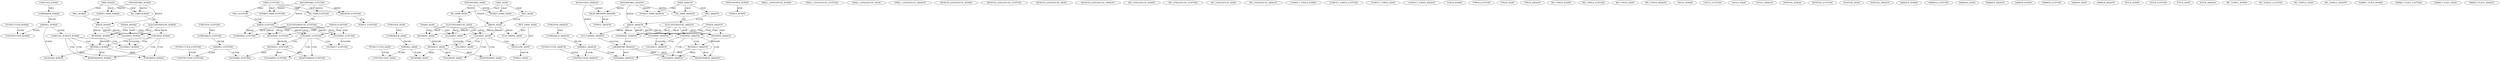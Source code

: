 digraph {
    STONECUTTER_ROMAN
    STONECUTTER_EGYPTIAN
    STONECUTTER_ASIAN
    STONECUTTER_AMAZON
    FORESTER_ROMAN
    FORESTER_EGYPTIAN
    FORESTER_ASIAN
    FORESTER_AMAZON
    LUMBERJACK_ROMAN
    LUMBERJACK_EGYPTIAN
    LUMBERJACK_ASIAN
    LUMBERJACK_AMAZON
    SAWMILL_ROMAN
    SAWMILL_EGYPTIAN
    SAWMILL_ASIAN
    SAWMILL_AMAZON
    COALMINE_ROMAN
    COALMINE_EGYPTIAN
    COALMINE_ASIAN
    COALMINE_AMAZON
    IRONMINE_ROMAN
    IRONMINE_EGYPTIAN
    IRONMINE_ASIAN
    IRONMINE_AMAZON
    GOLDMINE_ROMAN
    GOLDMINE_EGYPTIAN
    GOLDMINE_ASIAN
    GOLDMINE_AMAZON
    GOLDMELT_ROMAN
    GOLDMELT_EGYPTIAN
    GOLDMELT_ASIAN
    GOLDMELT_AMAZON
    IRONMELT_ROMAN
    IRONMELT_EGYPTIAN
    IRONMELT_ASIAN
    IRONMELT_AMAZON
    TOOLSMITH_ROMAN
    TOOLSMITH_EGYPTIAN
    TOOLSMITH_ASIAN
    TOOLSMITH_AMAZON
    WEAPONSMITH_ROMAN
    WEAPONSMITH_EGYPTIAN
    WEAPONSMITH_ASIAN
    WEAPONSMITH_AMAZON
    FARM_ROMAN
    FARM_EGYPTIAN
    FARM_ASIAN
    FARM_AMAZON
    PIG_FARM_ROMAN
    PIG_FARM_EGYPTIAN
    PIG_FARM_ASIAN
    PIG_FARM_AMAZON
    MILL_ROMAN
    MILL_EGYPTIAN
    MILL_ASIAN
    MILL_AMAZON
    WATERWORKS_ROMAN
    WATERWORKS_EGYPTIAN
    WATERWORKS_ASIAN
    WATERWORKS_AMAZON
    SLAUGHTERHOUSE_ROMAN
    SLAUGHTERHOUSE_EGYPTIAN
    SLAUGHTERHOUSE_ASIAN
    SLAUGHTERHOUSE_AMAZON
    BAKER_ROMAN
    BAKER_EGYPTIAN
    BAKER_ASIAN
    BAKER_AMAZON
    FISHER_ROMAN
    FISHER_EGYPTIAN
    FISHER_ASIAN
    FISHER_AMAZON
    WINEGROWER_ROMAN
    CHARCOAL_BURNER_ROMAN
    DONKEY_FARM_ROMAN
    DONKEY_FARM_EGYPTIAN
    DONKEY_FARM_ASIAN
    DONKEY_FARM_AMAZON
    SMALL_LIVINGHOUSE_ROMAN
    SMALL_LIVINGHOUSE_EGYPTIAN
    SMALL_LIVINGHOUSE_ASIAN
    SMALL_LIVINGHOUSE_AMAZON
    MEDIUM_LIVINGHOUSE_ROMAN
    MEDIUM_LIVINGHOUSE_EGYPTIAN
    MEDIUM_LIVINGHOUSE_ASIAN
    MEDIUM_LIVINGHOUSE_AMAZON
    BIG_LIVINGHOUSE_ROMAN
    BIG_LIVINGHOUSE_EGYPTIAN
    BIG_LIVINGHOUSE_ASIAN
    BIG_LIVINGHOUSE_AMAZON
    LOOKOUT_TOWER_ROMAN
    LOOKOUT_TOWER_EGYPTIAN
    LOOKOUT_TOWER_ASIAN
    LOOKOUT_TOWER_AMAZON
    TOWER_ROMAN
    TOWER_EGYPTIAN
    TOWER_ASIAN
    TOWER_AMAZON
    BIG_TOWER_ROMAN
    BIG_TOWER_EGYPTIAN
    BIG_TOWER_ASIAN
    BIG_TOWER_AMAZON
    CASTLE_ROMAN
    CASTLE_EGYPTIAN
    CASTLE_ASIAN
    CASTLE_AMAZON
    HOSPITAL_ROMAN
    HOSPITAL_EGYPTIAN
    HOSPITAL_ASIAN
    HOSPITAL_AMAZON
    BARRACK_ROMAN
    BARRACK_EGYPTIAN
    BARRACK_ASIAN
    BARRACK_AMAZON
    DOCKYARD_ROMAN
    DOCKYARD_EGYPTIAN
    DOCKYARD_ASIAN
    DOCKYARD_AMAZON
    HARBOR_ROMAN
    HARBOR_EGYPTIAN
    HARBOR_ASIAN
    HARBOR_AMAZON
    STOCK_ROMAN
    STOCK_EGYPTIAN
    STOCK_ASIAN
    STOCK_AMAZON
    TEMPLE_ROMAN
    TEMPLE_EGYPTIAN
    TEMPLE_ASIAN
    TEMPLE_AMAZON
    BIG_TEMPLE_ROMAN
    BIG_TEMPLE_EGYPTIAN
    BIG_TEMPLE_ASIAN
    BIG_TEMPLE_AMAZON
    MARKET_PLACE_ROMAN
    MARKET_PLACE_EGYPTIAN
    MARKET_PLACE_ASIAN
    MARKET_PLACE_AMAZON
    SULFURMINE_ASIAN
    SULFURMINE_AMAZON
    GEMSMINE_EGYPTIAN
    GEMSMINE_AMAZON
    BREWERY_EGYPTIAN
    RICE_FARM_ASIAN
    BEEKEEPING_AMAZON
    DISTILLERY_ASIAN
    LABORATORY_AMAZON
    MEAD_BREWERY_AMAZON

    LUMBERJACK_ROMAN -> SAWMILL_ROMAN [label="TRUNK"]
    LUMBERJACK_EGYPTIAN -> SAWMILL_EGYPTIAN [label="TRUNK"]
    LUMBERJACK_ASIAN -> SAWMILL_ASIAN [label="TRUNK"]
    LUMBERJACK_AMAZON -> SAWMILL_AMAZON [label="TRUNK"]
    SAWMILL_ROMAN -> CHARCOAL_BURNER_ROMAN [label="PLANK"]
    SAWMILL_ROMAN -> DOCKYARD_ROMAN [label="PLANK"]
    SAWMILL_EGYPTIAN -> DOCKYARD_EGYPTIAN [label="PLANK"]
    SAWMILL_ASIAN -> DOCKYARD_ASIAN [label="PLANK"]
    SAWMILL_AMAZON -> DOCKYARD_AMAZON [label="PLANK"]
    COALMINE_ROMAN -> GOLDMELT_ROMAN [label="COAL"]
    COALMINE_ROMAN -> IRONMELT_ROMAN [label="COAL"]
    COALMINE_ROMAN -> TOOLSMITH_ROMAN [label="COAL"]
    COALMINE_ROMAN -> WEAPONSMITH_ROMAN [label="COAL"]
    COALMINE_EGYPTIAN -> GOLDMELT_EGYPTIAN [label="COAL"]
    COALMINE_EGYPTIAN -> IRONMELT_EGYPTIAN [label="COAL"]
    COALMINE_EGYPTIAN -> TOOLSMITH_EGYPTIAN [label="COAL"]
    COALMINE_EGYPTIAN -> WEAPONSMITH_EGYPTIAN [label="COAL"]
    COALMINE_ASIAN -> GOLDMELT_ASIAN [label="COAL"]
    COALMINE_ASIAN -> IRONMELT_ASIAN [label="COAL"]
    COALMINE_ASIAN -> TOOLSMITH_ASIAN [label="COAL"]
    COALMINE_ASIAN -> WEAPONSMITH_ASIAN [label="COAL"]
    COALMINE_ASIAN -> DISTILLERY_ASIAN [label="COAL"]
    COALMINE_AMAZON -> GOLDMELT_AMAZON [label="COAL"]
    COALMINE_AMAZON -> IRONMELT_AMAZON [label="COAL"]
    COALMINE_AMAZON -> TOOLSMITH_AMAZON [label="COAL"]
    COALMINE_AMAZON -> WEAPONSMITH_AMAZON [label="COAL"]
    IRONMINE_ROMAN -> IRONMELT_ROMAN [label="IRONORE"]
    IRONMINE_EGYPTIAN -> IRONMELT_EGYPTIAN [label="IRONORE"]
    IRONMINE_ASIAN -> IRONMELT_ASIAN [label="IRONORE"]
    IRONMINE_AMAZON -> IRONMELT_AMAZON [label="IRONORE"]
    GOLDMINE_ROMAN -> GOLDMELT_ROMAN [label="GOLDORE"]
    GOLDMINE_EGYPTIAN -> GOLDMELT_EGYPTIAN [label="GOLDORE"]
    GOLDMINE_ASIAN -> GOLDMELT_ASIAN [label="GOLDORE"]
    GOLDMINE_AMAZON -> GOLDMELT_AMAZON [label="GOLDORE"]
    IRONMELT_ROMAN -> TOOLSMITH_ROMAN [label="IRON"]
    IRONMELT_ROMAN -> WEAPONSMITH_ROMAN [label="IRON"]
    IRONMELT_ROMAN -> DOCKYARD_ROMAN [label="IRON"]
    IRONMELT_EGYPTIAN -> TOOLSMITH_EGYPTIAN [label="IRON"]
    IRONMELT_EGYPTIAN -> WEAPONSMITH_EGYPTIAN [label="IRON"]
    IRONMELT_EGYPTIAN -> DOCKYARD_EGYPTIAN [label="IRON"]
    IRONMELT_ASIAN -> TOOLSMITH_ASIAN [label="IRON"]
    IRONMELT_ASIAN -> WEAPONSMITH_ASIAN [label="IRON"]
    IRONMELT_ASIAN -> DOCKYARD_ASIAN [label="IRON"]
    IRONMELT_AMAZON -> TOOLSMITH_AMAZON [label="IRON"]
    IRONMELT_AMAZON -> WEAPONSMITH_AMAZON [label="IRON"]
    IRONMELT_AMAZON -> DOCKYARD_AMAZON [label="IRON"]
    FARM_ROMAN -> PIG_FARM_ROMAN [label="CROP"]
    FARM_ROMAN -> MILL_ROMAN [label="CROP"]
    FARM_ROMAN -> DONKEY_FARM_ROMAN [label="CROP"]
    FARM_EGYPTIAN -> PIG_FARM_EGYPTIAN [label="CROP"]
    FARM_EGYPTIAN -> MILL_EGYPTIAN [label="CROP"]
    FARM_EGYPTIAN -> DONKEY_FARM_EGYPTIAN [label="CROP"]
    FARM_EGYPTIAN -> BREWERY_EGYPTIAN [label="CROP"]
    FARM_ASIAN -> PIG_FARM_ASIAN [label="CROP"]
    FARM_ASIAN -> MILL_ASIAN [label="CROP"]
    FARM_ASIAN -> DONKEY_FARM_ASIAN [label="CROP"]
    FARM_AMAZON -> PIG_FARM_AMAZON [label="CROP"]
    FARM_AMAZON -> MILL_AMAZON [label="CROP"]
    FARM_AMAZON -> DONKEY_FARM_AMAZON [label="CROP"]
    PIG_FARM_ROMAN -> SLAUGHTERHOUSE_ROMAN [label="PIG"]
    PIG_FARM_EGYPTIAN -> SLAUGHTERHOUSE_EGYPTIAN [label="PIG"]
    PIG_FARM_ASIAN -> SLAUGHTERHOUSE_ASIAN [label="PIG"]
    PIG_FARM_AMAZON -> SLAUGHTERHOUSE_AMAZON [label="PIG"]
    MILL_ROMAN -> BAKER_ROMAN [label="FLOUR"]
    MILL_EGYPTIAN -> BAKER_EGYPTIAN [label="FLOUR"]
    MILL_ASIAN -> BAKER_ASIAN [label="FLOUR"]
    MILL_AMAZON -> BAKER_AMAZON [label="FLOUR"]
    WATERWORKS_ROMAN -> PIG_FARM_ROMAN [label="WATER"]
    WATERWORKS_ROMAN -> BAKER_ROMAN [label="WATER"]
    WATERWORKS_ROMAN -> DONKEY_FARM_ROMAN [label="WATER"]
    WATERWORKS_EGYPTIAN -> PIG_FARM_EGYPTIAN [label="WATER"]
    WATERWORKS_EGYPTIAN -> BAKER_EGYPTIAN [label="WATER"]
    WATERWORKS_EGYPTIAN -> DONKEY_FARM_EGYPTIAN [label="WATER"]
    WATERWORKS_EGYPTIAN -> BREWERY_EGYPTIAN [label="WATER"]
    WATERWORKS_ASIAN -> PIG_FARM_ASIAN [label="WATER"]
    WATERWORKS_ASIAN -> BAKER_ASIAN [label="WATER"]
    WATERWORKS_ASIAN -> DONKEY_FARM_ASIAN [label="WATER"]
    WATERWORKS_AMAZON -> PIG_FARM_AMAZON [label="WATER"]
    WATERWORKS_AMAZON -> BAKER_AMAZON [label="WATER"]
    WATERWORKS_AMAZON -> DONKEY_FARM_AMAZON [label="WATER"]
    WATERWORKS_AMAZON -> MEAD_BREWERY_AMAZON [label="WATER"]
    SLAUGHTERHOUSE_ROMAN -> COALMINE_ROMAN [label="MEAT"]
    SLAUGHTERHOUSE_ROMAN -> IRONMINE_ROMAN [label="MEAT"]
    SLAUGHTERHOUSE_ROMAN -> GOLDMINE_ROMAN [label="MEAT"]
    SLAUGHTERHOUSE_EGYPTIAN -> COALMINE_EGYPTIAN [label="MEAT"]
    SLAUGHTERHOUSE_EGYPTIAN -> IRONMINE_EGYPTIAN [label="MEAT"]
    SLAUGHTERHOUSE_EGYPTIAN -> GOLDMINE_EGYPTIAN [label="MEAT"]
    SLAUGHTERHOUSE_EGYPTIAN -> GEMSMINE_EGYPTIAN [label="MEAT"]
    SLAUGHTERHOUSE_ASIAN -> COALMINE_ASIAN [label="MEAT"]
    SLAUGHTERHOUSE_ASIAN -> IRONMINE_ASIAN [label="MEAT"]
    SLAUGHTERHOUSE_ASIAN -> GOLDMINE_ASIAN [label="MEAT"]
    SLAUGHTERHOUSE_AMAZON -> COALMINE_AMAZON [label="MEAT"]
    SLAUGHTERHOUSE_AMAZON -> IRONMINE_AMAZON [label="MEAT"]
    SLAUGHTERHOUSE_AMAZON -> GOLDMINE_AMAZON [label="MEAT"]
    SLAUGHTERHOUSE_AMAZON -> GEMSMINE_AMAZON [label="MEAT"]
    BAKER_ROMAN -> COALMINE_ROMAN [label="BREAD"]
    BAKER_ROMAN -> IRONMINE_ROMAN [label="BREAD"]
    BAKER_ROMAN -> GOLDMINE_ROMAN [label="BREAD"]
    BAKER_EGYPTIAN -> COALMINE_EGYPTIAN [label="BREAD"]
    BAKER_EGYPTIAN -> IRONMINE_EGYPTIAN [label="BREAD"]
    BAKER_EGYPTIAN -> GOLDMINE_EGYPTIAN [label="BREAD"]
    BAKER_EGYPTIAN -> GEMSMINE_EGYPTIAN [label="BREAD"]
    BAKER_ASIAN -> COALMINE_ASIAN [label="BREAD"]
    BAKER_ASIAN -> IRONMINE_ASIAN [label="BREAD"]
    BAKER_ASIAN -> GOLDMINE_ASIAN [label="BREAD"]
    BAKER_ASIAN -> SULFURMINE_ASIAN [label="BREAD"]
    BAKER_AMAZON -> COALMINE_AMAZON [label="BREAD"]
    BAKER_AMAZON -> IRONMINE_AMAZON [label="BREAD"]
    BAKER_AMAZON -> GOLDMINE_AMAZON [label="BREAD"]
    BAKER_AMAZON -> SULFURMINE_AMAZON [label="BREAD"]
    BAKER_AMAZON -> GEMSMINE_AMAZON [label="BREAD"]
    FISHER_ROMAN -> COALMINE_ROMAN [label="FISH"]
    FISHER_ROMAN -> IRONMINE_ROMAN [label="FISH"]
    FISHER_ROMAN -> GOLDMINE_ROMAN [label="FISH"]
    FISHER_EGYPTIAN -> COALMINE_EGYPTIAN [label="FISH"]
    FISHER_EGYPTIAN -> IRONMINE_EGYPTIAN [label="FISH"]
    FISHER_EGYPTIAN -> GOLDMINE_EGYPTIAN [label="FISH"]
    FISHER_EGYPTIAN -> GEMSMINE_EGYPTIAN [label="FISH"]
    FISHER_ASIAN -> COALMINE_ASIAN [label="FISH"]
    FISHER_ASIAN -> IRONMINE_ASIAN [label="FISH"]
    FISHER_ASIAN -> GOLDMINE_ASIAN [label="FISH"]
    FISHER_AMAZON -> COALMINE_AMAZON [label="FISH"]
    FISHER_AMAZON -> IRONMINE_AMAZON [label="FISH"]
    FISHER_AMAZON -> GOLDMINE_AMAZON [label="FISH"]
    FISHER_AMAZON -> GEMSMINE_AMAZON [label="FISH"]
    WINEGROWER_ROMAN -> TEMPLE_ROMAN [label="WINE"]
    CHARCOAL_BURNER_ROMAN -> GOLDMELT_ROMAN [label="COAL"]
    CHARCOAL_BURNER_ROMAN -> IRONMELT_ROMAN [label="COAL"]
    CHARCOAL_BURNER_ROMAN -> TOOLSMITH_ROMAN [label="COAL"]
    CHARCOAL_BURNER_ROMAN -> WEAPONSMITH_ROMAN [label="COAL"]
    SULFURMINE_AMAZON -> LABORATORY_AMAZON [label="SULFUR"]
    GEMSMINE_AMAZON -> LABORATORY_AMAZON [label="GEMS"]
    BREWERY_EGYPTIAN -> TEMPLE_EGYPTIAN [label="KEG"]
    RICE_FARM_ASIAN -> SULFURMINE_ASIAN [label="RICE"]
    RICE_FARM_ASIAN -> DISTILLERY_ASIAN [label="RICE"]
    BEEKEEPING_AMAZON -> SULFURMINE_AMAZON [label="HONEY"]
    BEEKEEPING_AMAZON -> MEAD_BREWERY_AMAZON [label="HONEY"]
    DISTILLERY_ASIAN -> TEMPLE_ASIAN [label="LIQUOR"]
    LABORATORY_AMAZON -> TOOLSMITH_AMAZON [label="IRON"]
    LABORATORY_AMAZON -> WEAPONSMITH_AMAZON [label="IRON"]
    LABORATORY_AMAZON -> DOCKYARD_AMAZON [label="IRON"]
    MEAD_BREWERY_AMAZON -> TEMPLE_AMAZON [label="MEAD"]
    FORESTER_AMAZON -> LUMBERJACK_AMAZON [label="TREE"]
    FORESTER_ASIAN -> LUMBERJACK_ASIAN [label="TREE"]
    FORESTER_EGYPTIAN -> LUMBERJACK_EGYPTIAN [label="TREE"]
    FORESTER_ROMAN -> LUMBERJACK_ROMAN [label="TREE"]
    STONECUTTER_AMAZON -> CONSTRUCTION_AMAZON [label="STONE"]
    STONECUTTER_ASIAN -> CONSTRUCTION_ASIAN [label="STONE"]
    STONECUTTER_EGYPTIAN -> CONSTRUCTION_EGYPTIAN [label="STONE"]
    STONECUTTER_ROMAN -> CONSTRUCTION_ROMAN [label="STONE"]
    SAWMILL_AMAZON -> CONSTRUCTION_AMAZON [label="PLANK"]
    SAWMILL_ASIAN -> CONSTRUCTION_ASIAN [label="PLANK"]
    SAWMILL_EGYPTIAN -> CONSTRUCTION_EGYPTIAN [label="PLANK"]
    SAWMILL_ROMAN -> CONSTRUCTION_ROMAN [label="PLANK"]
}

